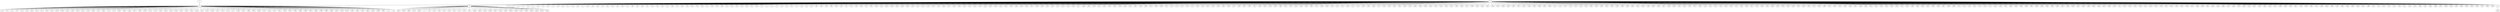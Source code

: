 graph {
0  [Label = "0 (0.00)"]
2  [Label = "2 (0.00)"]
3  [Label = "3 (0.00)"]
4  [Label = "4 (0.00)"]
5  [Label = "5 (0.00)"]
6  [Label = "6 (0.00)"]
8  [Label = "8 (0.00)"]
9  [Label = "9 (0.00)"]
10  [Label = "10 (0.00)"]
11  [Label = "11 (0.00)"]
13  [Label = "13 (0.00)"]
14  [Label = "14 (0.00)"]
16  [Label = "16 (0.00)"]
17  [Label = "17 (0.00)"]
18  [Label = "18 (0.00)"]
20  [Label = "20 (0.00)"]
21  [Label = "21 (0.00)"]
25  [Label = "25 (0.00)"]
26  [Label = "26 (0.00)"]
27  [Label = "27 (0.00)"]
28  [Label = "28 (0.00)"]
29  [Label = "29 (0.00)"]
30  [Label = "30 (0.00)"]
31  [Label = "31 (0.00)"]
32  [Label = "32 (0.00)"]
33  [Label = "33 (0.00)"]
34  [Label = "34 (0.00)"]
36  [Label = "36 (0.00)"]
37  [Label = "37 (0.00)"]
38  [Label = "38 (0.00)"]
39  [Label = "39 (0.00)"]
40  [Label = "40 (0.00)"]
41  [Label = "41 (0.00)"]
42  [Label = "42 (0.00)"]
43  [Label = "43 (0.00)"]
44  [Label = "44 (0.00)"]
47  [Label = "47 (0.00)"]
50  [Label = "50 (0.00)"]
51  [Label = "51 (0.00)"]
52  [Label = "52 (0.00)"]
53  [Label = "53 (0.00)"]
54  [Label = "54 (0.00)"]
55  [Label = "55 (0.00)"]
56  [Label = "56 (0.00)"]
57  [Label = "57 (0.00)"]
58  [Label = "58 (0.00)"]
59  [Label = "59 (0.00)"]
60  [Label = "60 (0.00)"]
61  [Label = "61 (0.00)"]
62  [Label = "62 (0.00)"]
64  [Label = "64 (0.00)"]
65  [Label = "65 (0.00)"]
66  [Label = "66 (0.00)"]
67  [Label = "67 (0.00)"]
69  [Label = "69 (0.00)"]
70  [Label = "70 (0.00)"]
71  [Label = "71 (0.00)"]
72  [Label = "72 (0.00)"]
73  [Label = "73 (0.00)"]
74  [Label = "74 (0.00)"]
75  [Label = "75 (0.00)"]
76  [Label = "76 (0.00)"]
77  [Label = "77 (0.00)"]
78  [Label = "78 (0.00)"]
79  [Label = "79 (0.00)"]
81  [Label = "81 (0.00)"]
83  [Label = "83 (0.00)"]
84  [Label = "84 (0.00)"]
85  [Label = "85 (0.00)"]
86  [Label = "86 (0.00)"]
89  [Label = "89 (0.00)"]
90  [Label = "90 (0.00)"]
91  [Label = "91 (0.00)"]
92  [Label = "92 (0.00)"]
93  [Label = "93 (0.00)"]
96  [Label = "96 (0.00)"]
97  [Label = "97 (0.00)"]
99  [Label = "99 (0.00)"]
100  [Label = "100 (0.00)"]
101  [Label = "101 (0.00)"]
102  [Label = "102 (0.00)"]
104  [Label = "104 (0.00)"]
105  [Label = "105 (0.00)"]
106  [Label = "106 (0.00)"]
108  [Label = "108 (0.00)"]
110  [Label = "110 (0.00)"]
111  [Label = "111 (0.00)"]
112  [Label = "112 (0.00)"]
113  [Label = "113 (0.00)"]
114  [Label = "114 (0.00)"]
115  [Label = "115 (0.00)"]
116  [Label = "116 (0.00)"]
117  [Label = "117 (0.00)"]
118  [Label = "118 (0.00)"]
120  [Label = "120 (0.00)"]
121  [Label = "121 (0.00)"]
122  [Label = "122 (0.00)"]
124  [Label = "124 (0.00)"]
126  [Label = "126 (0.00)"]
128  [Label = "128 (0.00)"]
129  [Label = "129 (0.00)"]
130  [Label = "130 (0.00)"]
131  [Label = "131 (0.00)"]
132  [Label = "132 (0.00)"]
133  [Label = "133 (0.00)"]
134  [Label = "134 (0.00)"]
135  [Label = "135 (0.00)"]
136  [Label = "136 (0.00)"]
137  [Label = "137 (0.00)"]
138  [Label = "138 (0.00)"]
139  [Label = "139 (0.00)"]
140  [Label = "140 (0.00)"]
141  [Label = "141 (0.00)"]
142  [Label = "142 (0.00)"]
143  [Label = "143 (0.00)"]
144  [Label = "144 (0.00)"]
146  [Label = "146 (0.00)"]
147  [Label = "147 (0.00)"]
148  [Label = "148 (0.00)"]
149  [Label = "149 (0.00)"]
150  [Label = "150 (0.00)"]
151  [Label = "151 (0.00)"]
154  [Label = "154 (0.00)"]
155  [Label = "155 (0.00)"]
158  [Label = "158 (0.00)"]
159  [Label = "159 (0.00)"]
160  [Label = "160 (0.00)"]
161  [Label = "161 (0.00)"]
162  [Label = "162 (0.00)"]
163  [Label = "163 (0.00)"]
164  [Label = "164 (0.00)"]
167  [Label = "167 (0.00)"]
168  [Label = "168 (0.00)"]
169  [Label = "169 (0.00)"]
170  [Label = "170 (0.00)"]
172  [Label = "172 (0.00)"]
174  [Label = "174 (0.00)"]
175  [Label = "175 (0.00)"]
176  [Label = "176 (0.00)"]
177  [Label = "177 (0.00)"]
178  [Label = "178 (0.00)"]
179  [Label = "179 (0.00)"]
181  [Label = "181 (0.00)"]
182  [Label = "182 (0.00)"]
183  [Label = "183 (0.00)"]
184  [Label = "184 (0.00)"]
186  [Label = "186 (0.00)"]
187  [Label = "187 (0.00)"]
188  [Label = "188 (0.00)"]
189  [Label = "189 (0.00)"]
190  [Label = "190 (0.00)"]
191  [Label = "191 (0.00)"]
193  [Label = "193 (0.00)"]
194  [Label = "194 (0.00)"]
195  [Label = "195 (0.00)"]
196  [Label = "196 (0.00)"]
199  [Label = "199 (0.00)"]
201  [Label = "201 (0.00)"]
202  [Label = "202 (0.00)"]
203  [Label = "203 (0.00)"]
204  [Label = "204 (0.00)"]
205  [Label = "205 (0.00)"]
206  [Label = "206 (0.00)"]
207  [Label = "207 (0.00)"]
208  [Label = "208 (0.00)"]
209  [Label = "209 (0.00)"]
210  [Label = "210 (0.00)"]
211  [Label = "211 (0.00)"]
215  [Label = "215 (0.00)"]
216  [Label = "216 (0.00)"]
217  [Label = "217 (0.00)"]
221  [Label = "221 (0.00)"]
224  [Label = "224 (0.00)"]
225  [Label = "225 (0.00)"]
226  [Label = "226 (0.00)"]
227  [Label = "227 (0.00)"]
228  [Label = "228 (0.00)"]
229  [Label = "229 (0.00)"]
230  [Label = "230 (0.00)"]
232  [Label = "232 (0.00)"]
234  [Label = "234 (0.00)"]
235  [Label = "235 (0.00)"]
236  [Label = "236 (0.00)"]
238  [Label = "238 (0.00)"]
239  [Label = "239 (0.00)"]
240  [Label = "240 (0.00)"]
241  [Label = "241 (0.00)"]
242  [Label = "242 (0.00)"]
243  [Label = "243 (0.00)"]
244  [Label = "244 (0.00)"]
245  [Label = "245 (0.00)"]
246  [Label = "246 (0.00)"]
247  [Label = "247 (0.00)"]
249  [Label = "249 (0.00)"]
250  [Label = "250 (0.00)"]
251  [Label = "251 (0.00)"]
252  [Label = "252 (0.00)"]
253  [Label = "253 (0.00)"]
255  [Label = "255 (0.00)"]
256  [Label = "256 (0.00)"]
259  [Label = "259 (0.00)"]
260  [Label = "260 (0.00)"]
261  [Label = "261 (0.00)"]
262  [Label = "262 (0.00)"]
264  [Label = "264 (0.00)"]
265  [Label = "265 (0.00)"]
266  [Label = "266 (0.00)"]
267  [Label = "267 (0.00)"]
268  [Label = "268 (0.00)"]
271  [Label = "271 (0.00)"]
272  [Label = "272 (0.00)"]
275  [Label = "275 (0.00)"]
276  [Label = "276 (0.00)"]
278  [Label = "278 (0.00)"]
279  [Label = "279 (0.00)"]
281  [Label = "281 (0.00)"]
282  [Label = "282 (0.00)"]
283  [Label = "283 (0.00)"]
284  [Label = "284 (0.00)"]
285  [Label = "285 (0.00)"]
286  [Label = "286 (0.00)"]
288  [Label = "288 (0.00)"]
289  [Label = "289 (0.00)"]
290  [Label = "290 (0.00)"]
291  [Label = "291 (0.00)"]
292  [Label = "292 (0.00)"]
293  [Label = "293 (0.00)"]
294  [Label = "294 (0.00)"]
295  [Label = "295 (0.00)"]
296  [Label = "296 (0.00)"]
297  [Label = "297 (0.00)"]
299  [Label = "299 (0.00)"]
300  [Label = "300 (0.00)"]
303  [Label = "303 (0.00)"]
304  [Label = "304 (0.00)"]
305  [Label = "305 (0.00)"]
307  [Label = "307 (0.00)"]
309  [Label = "309 (0.00)"]
310  [Label = "310 (0.00)"]
311  [Label = "311 (0.00)"]
313  [Label = "313 (0.00)"]
314  [Label = "314 (0.00)"]
315  [Label = "315 (0.00)"]
316  [Label = "316 (0.00)"]
317  [Label = "317 (0.00)"]
318  [Label = "318 (0.00)"]
320  [Label = "320 (0.00)"]
321  [Label = "321 (0.00)"]
322  [Label = "322 (0.00)"]
324  [Label = "324 (0.00)"]
325  [Label = "325 (0.00)"]
326  [Label = "326 (0.00)"]
328  [Label = "328 (0.00)"]
329  [Label = "329 (0.00)"]
330  [Label = "330 (0.00)"]
332  [Label = "332 (0.00)"]
333  [Label = "333 (0.00)"]
334  [Label = "334 (0.00)"]
335  [Label = "335 (0.00)"]
337  [Label = "337 (0.00)"]
338  [Label = "338 (0.00)"]
339  [Label = "339 (0.00)"]
341  [Label = "341 (0.00)"]
342  [Label = "342 (0.00)"]
343  [Label = "343 (0.00)"]
345  [Label = "345 (0.00)"]
346  [Label = "346 (0.00)"]
347  [Label = "347 (0.00)"]
349  [Label = "349 (0.00)"]
350  [Label = "350 (0.00)"]
351  [Label = "351 (0.00)"]
352  [Label = "352 (0.00)"]
353  [Label = "353 (0.00)"]
354  [Label = "354 (0.00)"]
355  [Label = "355 (0.00)"]
356  [Label = "356 (0.00)"]
357  [Label = "357 (0.00)"]
358  [Label = "358 (0.00)"]
359  [Label = "359 (0.00)"]
360  [Label = "360 (0.00)"]
362  [Label = "362 (0.00)"]
363  [Label = "363 (0.00)"]
365  [Label = "365 (0.00)"]
366  [Label = "366 (0.00)"]
367  [Label = "367 (0.00)"]
368  [Label = "368 (0.00)"]
369  [Label = "369 (0.00)"]
370  [Label = "370 (0.00)"]
371  [Label = "371 (0.00)"]
372  [Label = "372 (0.00)"]
374  [Label = "374 (0.00)"]
375  [Label = "375 (0.00)"]
376  [Label = "376 (0.00)"]
377  [Label = "377 (0.00)"]
378  [Label = "378 (0.00)"]
379  [Label = "379 (0.00)"]
381  [Label = "381 (0.00)"]
382  [Label = "382 (0.00)"]
384  [Label = "384 (0.00)"]
385  [Label = "385 (0.00)"]
386  [Label = "386 (0.00)"]
387  [Label = "387 (0.00)"]
389  [Label = "389 (0.00)"]
390  [Label = "390 (0.00)"]
392  [Label = "392 (0.00)"]
393  [Label = "393 (0.00)"]
395  [Label = "395 (0.00)"]
397  [Label = "397 (0.00)"]
399  [Label = "399 (0.00)"]
400  [Label = "400 (0.00)"]
401  [Label = "401 (0.00)"]
402  [Label = "402 (0.00)"]
404  [Label = "404 (0.00)"]
405  [Label = "405 (0.00)"]
406  [Label = "406 (0.00)"]
407  [Label = "407 (0.00)"]
408  [Label = "408 (0.00)"]
410  [Label = "410 (0.00)"]
411  [Label = "411 (0.00)"]
412  [Label = "412 (0.00)"]
414  [Label = "414 (0.00)"]
415  [Label = "415 (0.00)"]
416  [Label = "416 (0.00)"]
417  [Label = "417 (0.00)"]
418  [Label = "418 (0.00)"]
419  [Label = "419 (0.00)"]
420  [Label = "420 (0.00)"]
421  [Label = "421 (0.00)"]
422  [Label = "422 (0.00)"]
424  [Label = "424 (0.00)"]
425  [Label = "425 (0.00)"]
426  [Label = "426 (0.00)"]
427  [Label = "427 (0.00)"]
428  [Label = "428 (0.00)"]
430  [Label = "430 (0.00)"]
432  [Label = "432 (0.00)"]
434  [Label = "434 (0.00)"]
435  [Label = "435 (0.00)"]
436  [Label = "436 (0.00)"]
437  [Label = "437 (0.00)"]
438  [Label = "438 (0.00)"]
439  [Label = "439 (0.00)"]
440  [Label = "440 (0.00)"]
441  [Label = "441 (0.00)"]
442  [Label = "442 (0.00)"]
443  [Label = "443 (0.00)"]
444  [Label = "444 (0.00)"]
445  [Label = "445 (0.00)"]
447  [Label = "447 (0.00)"]
448  [Label = "448 (0.00)"]
449  [Label = "449 (0.00)"]
450  [Label = "450 (0.00)"]
451  [Label = "451 (0.00)"]
453  [Label = "453 (0.00)"]
455  [Label = "455 (0.00)"]
456  [Label = "456 (0.00)"]
457  [Label = "457 (0.00)"]
458  [Label = "458 (0.00)"]
459  [Label = "459 (0.00)"]
460  [Label = "460 (0.00)"]
461  [Label = "461 (0.00)"]
462  [Label = "462 (0.00)"]
463  [Label = "463 (0.00)"]
465  [Label = "465 (0.00)"]
466  [Label = "466 (0.00)"]
467  [Label = "467 (0.00)"]
468  [Label = "468 (0.00)"]
470  [Label = "470 (0.00)"]
471  [Label = "471 (0.00)"]
472  [Label = "472 (0.00)"]
474  [Label = "474 (0.00)"]
475  [Label = "475 (0.00)"]
476  [Label = "476 (0.00)"]
477  [Label = "477 (0.00)"]
478  [Label = "478 (0.00)"]
479  [Label = "479 (0.00)"]
480  [Label = "480 (0.00)"]
481  [Label = "481 (0.00)"]
485  [Label = "485 (0.00)"]
486  [Label = "486 (0.00)"]
487  [Label = "487 (0.00)"]
488  [Label = "488 (0.00)"]
490  [Label = "490 (0.00)"]
491  [Label = "491 (0.00)"]
493  [Label = "493 (0.00)"]
494  [Label = "494 (0.00)"]
495  [Label = "495 (0.00)"]
496  [Label = "496 (0.00)"]
497  [Label = "497 (0.00)"]
498  [Label = "498 (0.00)"]
499  [Label = "499 (0.00)"]
254  [Label = "254 (0.00)"]
7  [Label = "7 (0.00)"]
23  [Label = "23 (0.00)"]
48  [Label = "48 (0.00)"]
49  [Label = "49 (0.00)"]
63  [Label = "63 (0.00)"]
80  [Label = "80 (0.00)"]
94  [Label = "94 (0.00)"]
95  [Label = "95 (0.00)"]
107  [Label = "107 (0.00)"]
127  [Label = "127 (0.00)"]
166  [Label = "166 (0.00)"]
248  [Label = "248 (0.00)"]
263  [Label = "263 (0.00)"]
269  [Label = "269 (0.00)"]
301  [Label = "301 (0.00)"]
323  [Label = "323 (0.00)"]
340  [Label = "340 (0.00)"]
344  [Label = "344 (0.00)"]
348  [Label = "348 (0.00)"]
373  [Label = "373 (0.00)"]
383  [Label = "383 (0.00)"]
403  [Label = "403 (0.00)"]
423  [Label = "423 (0.00)"]
454  [Label = "454 (0.00)"]
464  [Label = "464 (0.00)"]
469  [Label = "469 (0.00)"]
473  [Label = "473 (0.00)"]
482  [Label = "482 (0.00)"]
1  [Label = "1 (0.00)"]
12  [Label = "12 (0.00)"]
15  [Label = "15 (0.00)"]
19  [Label = "19 (0.00)"]
22  [Label = "22 (0.00)"]
24  [Label = "24 (0.00)"]
35  [Label = "35 (0.00)"]
45  [Label = "45 (0.00)"]
46  [Label = "46 (0.00)"]
68  [Label = "68 (0.00)"]
82  [Label = "82 (0.00)"]
87  [Label = "87 (0.00)"]
88  [Label = "88 (0.00)"]
98  [Label = "98 (0.00)"]
103  [Label = "103 (0.00)"]
109  [Label = "109 (0.00)"]
119  [Label = "119 (0.00)"]
123  [Label = "123 (0.00)"]
125  [Label = "125 (0.00)"]
152  [Label = "152 (0.00)"]
153  [Label = "153 (0.00)"]
156  [Label = "156 (0.00)"]
157  [Label = "157 (0.00)"]
165  [Label = "165 (0.00)"]
171  [Label = "171 (0.00)"]
173  [Label = "173 (0.00)"]
180  [Label = "180 (0.00)"]
185  [Label = "185 (0.00)"]
192  [Label = "192 (0.00)"]
197  [Label = "197 (0.00)"]
198  [Label = "198 (0.00)"]
200  [Label = "200 (0.00)"]
212  [Label = "212 (0.00)"]
213  [Label = "213 (0.00)"]
214  [Label = "214 (0.00)"]
218  [Label = "218 (0.00)"]
219  [Label = "219 (0.00)"]
220  [Label = "220 (0.00)"]
222  [Label = "222 (0.00)"]
223  [Label = "223 (0.00)"]
231  [Label = "231 (0.00)"]
233  [Label = "233 (0.00)"]
237  [Label = "237 (0.00)"]
257  [Label = "257 (0.00)"]
258  [Label = "258 (0.00)"]
270  [Label = "270 (0.00)"]
273  [Label = "273 (0.00)"]
274  [Label = "274 (0.00)"]
277  [Label = "277 (0.00)"]
280  [Label = "280 (0.00)"]
287  [Label = "287 (0.00)"]
298  [Label = "298 (0.00)"]
306  [Label = "306 (0.00)"]
308  [Label = "308 (0.00)"]
312  [Label = "312 (0.00)"]
319  [Label = "319 (0.00)"]
327  [Label = "327 (0.00)"]
331  [Label = "331 (0.00)"]
336  [Label = "336 (0.00)"]
361  [Label = "361 (0.00)"]
364  [Label = "364 (0.00)"]
380  [Label = "380 (0.00)"]
388  [Label = "388 (0.00)"]
391  [Label = "391 (0.00)"]
394  [Label = "394 (0.00)"]
396  [Label = "396 (0.00)"]
398  [Label = "398 (0.00)"]
409  [Label = "409 (0.00)"]
413  [Label = "413 (0.00)"]
429  [Label = "429 (0.00)"]
431  [Label = "431 (0.00)"]
433  [Label = "433 (0.00)"]
446  [Label = "446 (0.00)"]
452  [Label = "452 (0.00)"]
483  [Label = "483 (0.00)"]
484  [Label = "484 (0.00)"]
489  [Label = "489 (0.00)"]
492  [Label = "492 (0.00)"]
145  [Label = "145 (0.00)"]
302  [Label = "302 (0.00)"]

0--2  [Label = "0.00"]
0--3  [Label = "0.00"]
0--4  [Label = "0.00"]
0--5  [Label = "0.00"]
0--6  [Label = "0.00"]
0--8  [Label = "0.00"]
0--9  [Label = "0.00"]
0--10  [Label = "0.00"]
0--11  [Label = "0.00"]
0--13  [Label = "0.00"]
0--14  [Label = "0.00"]
0--16  [Label = "0.00"]
0--17  [Label = "0.00"]
0--18  [Label = "0.00"]
0--20  [Label = "0.00"]
0--21  [Label = "0.00"]
0--25  [Label = "0.00"]
0--26  [Label = "0.00"]
0--27  [Label = "0.00"]
0--28  [Label = "0.00"]
0--29  [Label = "0.00"]
0--30  [Label = "0.00"]
0--31  [Label = "0.00"]
0--32  [Label = "0.00"]
0--33  [Label = "0.00"]
0--34  [Label = "0.00"]
0--36  [Label = "0.00"]
0--37  [Label = "0.00"]
0--38  [Label = "0.00"]
0--39  [Label = "0.00"]
0--40  [Label = "0.00"]
0--41  [Label = "0.00"]
0--42  [Label = "0.00"]
0--43  [Label = "0.00"]
0--44  [Label = "0.00"]
0--47  [Label = "0.00"]
0--50  [Label = "0.00"]
0--51  [Label = "0.00"]
0--52  [Label = "0.00"]
0--53  [Label = "0.00"]
0--54  [Label = "0.00"]
0--55  [Label = "0.00"]
0--56  [Label = "0.00"]
0--57  [Label = "0.00"]
0--58  [Label = "0.00"]
0--59  [Label = "0.00"]
0--60  [Label = "0.00"]
0--61  [Label = "0.00"]
0--62  [Label = "0.00"]
0--64  [Label = "0.00"]
0--65  [Label = "0.00"]
0--66  [Label = "0.00"]
0--67  [Label = "0.00"]
0--69  [Label = "0.00"]
0--70  [Label = "0.00"]
0--71  [Label = "0.00"]
0--72  [Label = "0.00"]
0--73  [Label = "0.00"]
0--74  [Label = "0.00"]
0--75  [Label = "0.00"]
0--76  [Label = "0.00"]
0--77  [Label = "0.00"]
0--78  [Label = "0.00"]
0--79  [Label = "0.00"]
0--81  [Label = "0.00"]
0--83  [Label = "0.00"]
0--84  [Label = "0.00"]
0--85  [Label = "0.00"]
0--86  [Label = "0.00"]
0--89  [Label = "0.00"]
0--90  [Label = "0.00"]
0--91  [Label = "0.00"]
0--92  [Label = "0.00"]
0--93  [Label = "0.00"]
0--96  [Label = "0.00"]
0--97  [Label = "0.00"]
0--99  [Label = "0.00"]
0--100  [Label = "0.00"]
0--101  [Label = "0.00"]
0--102  [Label = "0.00"]
0--104  [Label = "0.00"]
0--105  [Label = "0.00"]
0--106  [Label = "0.00"]
0--108  [Label = "0.00"]
0--110  [Label = "0.00"]
0--111  [Label = "0.00"]
0--112  [Label = "0.00"]
0--113  [Label = "0.00"]
0--114  [Label = "0.00"]
0--115  [Label = "0.00"]
0--116  [Label = "0.00"]
0--117  [Label = "0.00"]
0--118  [Label = "0.00"]
0--120  [Label = "0.00"]
0--121  [Label = "0.00"]
0--122  [Label = "0.00"]
0--124  [Label = "0.00"]
0--126  [Label = "0.00"]
0--128  [Label = "0.00"]
0--129  [Label = "0.00"]
0--130  [Label = "0.00"]
0--131  [Label = "0.00"]
0--132  [Label = "0.00"]
0--133  [Label = "0.00"]
0--134  [Label = "0.00"]
0--135  [Label = "0.00"]
0--136  [Label = "0.00"]
0--137  [Label = "0.00"]
0--138  [Label = "0.00"]
0--139  [Label = "0.00"]
0--140  [Label = "0.00"]
0--141  [Label = "0.00"]
0--142  [Label = "0.00"]
0--143  [Label = "0.00"]
0--144  [Label = "0.00"]
0--146  [Label = "0.00"]
0--147  [Label = "0.00"]
0--148  [Label = "0.00"]
0--149  [Label = "0.00"]
0--150  [Label = "0.00"]
0--151  [Label = "0.00"]
0--154  [Label = "0.00"]
0--155  [Label = "0.00"]
0--158  [Label = "0.00"]
0--159  [Label = "0.00"]
0--160  [Label = "0.00"]
0--161  [Label = "0.00"]
0--162  [Label = "0.00"]
0--163  [Label = "0.00"]
0--164  [Label = "0.00"]
0--167  [Label = "0.00"]
0--168  [Label = "0.00"]
0--169  [Label = "0.00"]
0--170  [Label = "0.00"]
0--172  [Label = "0.00"]
0--174  [Label = "0.00"]
0--175  [Label = "0.00"]
0--176  [Label = "0.00"]
0--177  [Label = "0.00"]
0--178  [Label = "0.00"]
0--179  [Label = "0.00"]
0--181  [Label = "0.00"]
0--182  [Label = "0.00"]
0--183  [Label = "0.00"]
0--184  [Label = "0.00"]
0--186  [Label = "0.00"]
0--187  [Label = "0.00"]
0--188  [Label = "0.00"]
0--189  [Label = "0.00"]
0--190  [Label = "0.00"]
0--191  [Label = "0.00"]
0--193  [Label = "0.00"]
0--194  [Label = "0.00"]
0--195  [Label = "0.00"]
0--196  [Label = "0.00"]
0--199  [Label = "0.00"]
0--201  [Label = "0.00"]
0--202  [Label = "0.00"]
0--203  [Label = "0.00"]
0--204  [Label = "0.00"]
0--205  [Label = "0.00"]
0--206  [Label = "0.00"]
0--207  [Label = "0.00"]
0--208  [Label = "0.00"]
0--209  [Label = "0.00"]
0--210  [Label = "0.00"]
0--211  [Label = "0.00"]
0--215  [Label = "0.00"]
0--216  [Label = "0.00"]
0--217  [Label = "0.00"]
0--221  [Label = "0.00"]
0--224  [Label = "0.00"]
0--225  [Label = "0.00"]
0--226  [Label = "0.00"]
0--227  [Label = "0.00"]
0--228  [Label = "0.00"]
0--229  [Label = "0.00"]
0--230  [Label = "0.00"]
0--232  [Label = "0.00"]
0--234  [Label = "0.00"]
0--235  [Label = "0.00"]
0--236  [Label = "0.00"]
0--238  [Label = "0.00"]
0--239  [Label = "0.00"]
0--240  [Label = "0.00"]
0--241  [Label = "0.00"]
0--242  [Label = "0.00"]
0--243  [Label = "0.00"]
0--244  [Label = "0.00"]
0--245  [Label = "0.00"]
0--246  [Label = "0.00"]
0--247  [Label = "0.00"]
0--249  [Label = "0.00"]
0--250  [Label = "0.00"]
0--251  [Label = "0.00"]
0--252  [Label = "0.00"]
0--253  [Label = "0.00"]
0--255  [Label = "0.00"]
0--256  [Label = "0.00"]
0--259  [Label = "0.00"]
0--260  [Label = "0.00"]
0--261  [Label = "0.00"]
0--262  [Label = "0.00"]
0--264  [Label = "0.00"]
0--265  [Label = "0.00"]
0--266  [Label = "0.00"]
0--267  [Label = "0.00"]
0--268  [Label = "0.00"]
0--271  [Label = "0.00"]
0--272  [Label = "0.00"]
0--275  [Label = "0.00"]
0--276  [Label = "0.00"]
0--278  [Label = "0.00"]
0--279  [Label = "0.00"]
0--281  [Label = "0.00"]
0--282  [Label = "0.00"]
0--283  [Label = "0.00"]
0--284  [Label = "0.00"]
0--285  [Label = "0.00"]
0--286  [Label = "0.00"]
0--288  [Label = "0.00"]
0--289  [Label = "0.00"]
0--290  [Label = "0.00"]
0--291  [Label = "0.00"]
0--292  [Label = "0.00"]
0--293  [Label = "0.00"]
0--294  [Label = "0.00"]
0--295  [Label = "0.00"]
0--296  [Label = "0.00"]
0--297  [Label = "0.00"]
0--299  [Label = "0.00"]
0--300  [Label = "0.00"]
0--303  [Label = "0.00"]
0--304  [Label = "0.00"]
0--305  [Label = "0.00"]
0--307  [Label = "0.00"]
0--309  [Label = "0.00"]
0--310  [Label = "0.00"]
0--311  [Label = "0.00"]
0--313  [Label = "0.00"]
0--314  [Label = "0.00"]
0--315  [Label = "0.00"]
0--316  [Label = "0.00"]
0--317  [Label = "0.00"]
0--318  [Label = "0.00"]
0--320  [Label = "0.00"]
0--321  [Label = "0.00"]
0--322  [Label = "0.00"]
0--324  [Label = "0.00"]
0--325  [Label = "0.00"]
0--326  [Label = "0.00"]
0--328  [Label = "0.00"]
0--329  [Label = "0.00"]
0--330  [Label = "0.00"]
0--332  [Label = "0.00"]
0--333  [Label = "0.00"]
0--334  [Label = "0.00"]
0--335  [Label = "0.00"]
0--337  [Label = "0.00"]
0--338  [Label = "0.00"]
0--339  [Label = "0.00"]
0--341  [Label = "0.00"]
0--342  [Label = "0.00"]
0--343  [Label = "0.00"]
0--345  [Label = "0.00"]
0--346  [Label = "0.00"]
0--347  [Label = "0.00"]
0--349  [Label = "0.00"]
0--350  [Label = "0.00"]
0--351  [Label = "0.00"]
0--352  [Label = "0.00"]
0--353  [Label = "0.00"]
0--354  [Label = "0.00"]
0--355  [Label = "0.00"]
0--356  [Label = "0.00"]
0--357  [Label = "0.00"]
0--358  [Label = "0.00"]
0--359  [Label = "0.00"]
0--360  [Label = "0.00"]
0--362  [Label = "0.00"]
0--363  [Label = "0.00"]
0--365  [Label = "0.00"]
0--366  [Label = "0.00"]
0--367  [Label = "0.00"]
0--368  [Label = "0.00"]
0--369  [Label = "0.00"]
0--370  [Label = "0.00"]
0--371  [Label = "0.00"]
0--372  [Label = "0.00"]
0--374  [Label = "0.00"]
0--375  [Label = "0.00"]
0--376  [Label = "0.00"]
0--377  [Label = "0.00"]
0--378  [Label = "0.00"]
0--379  [Label = "0.00"]
0--381  [Label = "0.00"]
0--382  [Label = "0.00"]
0--384  [Label = "0.00"]
0--385  [Label = "0.00"]
0--386  [Label = "0.00"]
0--387  [Label = "0.00"]
0--389  [Label = "0.00"]
0--390  [Label = "0.00"]
0--392  [Label = "0.00"]
0--393  [Label = "0.00"]
0--395  [Label = "0.00"]
0--397  [Label = "0.00"]
0--399  [Label = "0.00"]
0--400  [Label = "0.00"]
0--401  [Label = "0.00"]
0--402  [Label = "0.00"]
0--404  [Label = "0.00"]
0--405  [Label = "0.00"]
0--406  [Label = "0.00"]
0--407  [Label = "0.00"]
0--408  [Label = "0.00"]
0--410  [Label = "0.00"]
0--411  [Label = "0.00"]
0--412  [Label = "0.00"]
0--414  [Label = "0.00"]
0--415  [Label = "0.00"]
0--416  [Label = "0.00"]
0--417  [Label = "0.00"]
0--418  [Label = "0.00"]
0--419  [Label = "0.00"]
0--420  [Label = "0.00"]
0--421  [Label = "0.00"]
0--422  [Label = "0.00"]
0--424  [Label = "0.00"]
0--425  [Label = "0.00"]
0--426  [Label = "0.00"]
0--427  [Label = "0.00"]
0--428  [Label = "0.00"]
0--430  [Label = "0.00"]
0--432  [Label = "0.00"]
0--434  [Label = "0.00"]
0--435  [Label = "0.00"]
0--436  [Label = "0.00"]
0--437  [Label = "0.00"]
0--438  [Label = "0.00"]
0--439  [Label = "0.00"]
0--440  [Label = "0.00"]
0--441  [Label = "0.00"]
0--442  [Label = "0.00"]
0--443  [Label = "0.00"]
0--444  [Label = "0.00"]
0--445  [Label = "0.00"]
0--447  [Label = "0.00"]
0--448  [Label = "0.00"]
0--449  [Label = "0.00"]
0--450  [Label = "0.00"]
0--451  [Label = "0.00"]
0--453  [Label = "0.00"]
0--455  [Label = "0.00"]
0--456  [Label = "0.00"]
0--457  [Label = "0.00"]
0--458  [Label = "0.00"]
0--459  [Label = "0.00"]
0--460  [Label = "0.00"]
0--461  [Label = "0.00"]
0--462  [Label = "0.00"]
0--463  [Label = "0.00"]
0--465  [Label = "0.00"]
0--466  [Label = "0.00"]
0--467  [Label = "0.00"]
0--468  [Label = "0.00"]
0--470  [Label = "0.00"]
0--471  [Label = "0.00"]
0--472  [Label = "0.00"]
0--474  [Label = "0.00"]
0--475  [Label = "0.00"]
0--476  [Label = "0.00"]
0--477  [Label = "0.00"]
0--478  [Label = "0.00"]
0--479  [Label = "0.00"]
0--480  [Label = "0.00"]
0--481  [Label = "0.00"]
0--485  [Label = "0.00"]
0--486  [Label = "0.00"]
0--487  [Label = "0.00"]
0--488  [Label = "0.00"]
0--490  [Label = "0.00"]
0--491  [Label = "0.00"]
0--493  [Label = "0.00"]
0--494  [Label = "0.00"]
0--495  [Label = "0.00"]
0--496  [Label = "0.00"]
0--497  [Label = "0.00"]
0--498  [Label = "0.00"]
0--499  [Label = "0.00"]
2--254  [Label = "0.00"]
3--7  [Label = "0.00"]
3--23  [Label = "0.00"]
3--48  [Label = "0.00"]
3--49  [Label = "0.00"]
3--63  [Label = "0.00"]
3--80  [Label = "0.00"]
3--94  [Label = "0.00"]
3--95  [Label = "0.00"]
3--107  [Label = "0.00"]
3--127  [Label = "0.00"]
3--166  [Label = "0.00"]
3--248  [Label = "0.00"]
3--263  [Label = "0.00"]
3--269  [Label = "0.00"]
3--301  [Label = "0.00"]
3--323  [Label = "0.00"]
3--340  [Label = "0.00"]
3--344  [Label = "0.00"]
3--348  [Label = "0.00"]
3--373  [Label = "0.00"]
3--383  [Label = "0.00"]
3--403  [Label = "0.00"]
3--423  [Label = "0.00"]
3--454  [Label = "0.00"]
3--464  [Label = "0.00"]
3--469  [Label = "0.00"]
3--473  [Label = "0.00"]
3--482  [Label = "0.00"]
1--4  [Label = "0.00"]
4--12  [Label = "0.00"]
4--15  [Label = "0.00"]
4--19  [Label = "0.00"]
4--22  [Label = "0.00"]
4--24  [Label = "0.00"]
4--35  [Label = "0.00"]
4--45  [Label = "0.00"]
4--46  [Label = "0.00"]
4--68  [Label = "0.00"]
4--82  [Label = "0.00"]
4--87  [Label = "0.00"]
4--88  [Label = "0.00"]
4--98  [Label = "0.00"]
4--103  [Label = "0.00"]
4--109  [Label = "0.00"]
4--119  [Label = "0.00"]
4--123  [Label = "0.00"]
4--125  [Label = "0.00"]
4--152  [Label = "0.00"]
4--153  [Label = "0.00"]
4--156  [Label = "0.00"]
4--157  [Label = "0.00"]
4--165  [Label = "0.00"]
4--171  [Label = "0.00"]
4--173  [Label = "0.00"]
4--180  [Label = "0.00"]
4--185  [Label = "0.00"]
4--192  [Label = "0.00"]
4--197  [Label = "0.00"]
4--198  [Label = "0.00"]
4--200  [Label = "0.00"]
4--212  [Label = "0.00"]
4--213  [Label = "0.00"]
4--214  [Label = "0.00"]
4--218  [Label = "0.00"]
4--219  [Label = "0.00"]
4--220  [Label = "0.00"]
4--222  [Label = "0.00"]
4--223  [Label = "0.00"]
4--231  [Label = "0.00"]
4--233  [Label = "0.00"]
4--237  [Label = "0.00"]
4--257  [Label = "0.00"]
4--258  [Label = "0.00"]
4--270  [Label = "0.00"]
4--273  [Label = "0.00"]
4--274  [Label = "0.00"]
4--277  [Label = "0.00"]
4--280  [Label = "0.00"]
4--287  [Label = "0.00"]
4--298  [Label = "0.00"]
4--306  [Label = "0.00"]
4--308  [Label = "0.00"]
4--312  [Label = "0.00"]
4--319  [Label = "0.00"]
4--327  [Label = "0.00"]
4--331  [Label = "0.00"]
4--336  [Label = "0.00"]
4--361  [Label = "0.00"]
4--364  [Label = "0.00"]
4--380  [Label = "0.00"]
4--388  [Label = "0.00"]
4--391  [Label = "0.00"]
4--394  [Label = "0.00"]
4--396  [Label = "0.00"]
4--398  [Label = "0.00"]
4--409  [Label = "0.00"]
4--413  [Label = "0.00"]
4--429  [Label = "0.00"]
4--431  [Label = "0.00"]
4--433  [Label = "0.00"]
4--446  [Label = "0.00"]
4--452  [Label = "0.00"]
4--483  [Label = "0.00"]
4--484  [Label = "0.00"]
4--489  [Label = "0.00"]
4--492  [Label = "0.00"]
5--145  [Label = "0.00"]
5--302  [Label = "0.00"]
}
